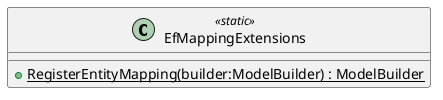 @startuml
class EfMappingExtensions <<static>> {
    + {static} RegisterEntityMapping(builder:ModelBuilder) : ModelBuilder
}
@enduml

